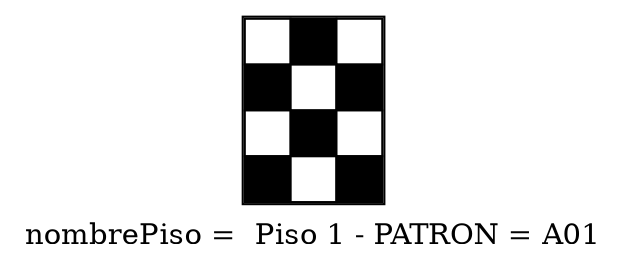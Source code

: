  digraph G { 

        node [shape=plaintext]; 

        edge [style=invis]; 


        label = "nombrePiso =  Piso 1 - PATRON = A01"
        


        piso [
 label=<<TABLE border = "1" cellspacing="0" cellpadding="10">
                 <tr><td bgcolor="white"></td><td bgcolor="black"></td><td bgcolor="white"></td>         </tr>
         <tr><td bgcolor="black"></td><td bgcolor="white"></td><td bgcolor="black"></td>         </tr>
         <tr><td bgcolor="white"></td><td bgcolor="black"></td><td bgcolor="white"></td>         </tr>
         <tr><td bgcolor="black"></td><td bgcolor="white"></td><td bgcolor="black"></td>         </tr>
</TABLE>>
 shape=none
 ];}

